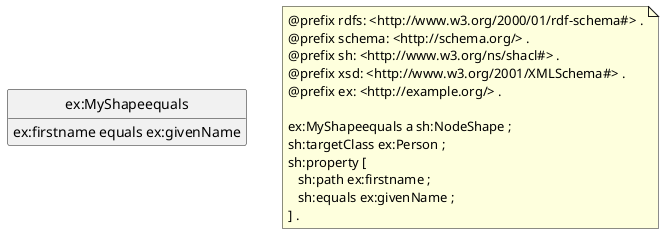 @startuml
class "ex:MyShapeequals"
"ex:MyShapeequals" : ex:firstname equals ex:givenName

note as N1
@prefix rdfs: <http://www.w3.org/2000/01/rdf-schema#> .
@prefix schema: <http://schema.org/> .
@prefix sh: <http://www.w3.org/ns/shacl#> .
@prefix xsd: <http://www.w3.org/2001/XMLSchema#> .
@prefix ex: <http://example.org/> .

ex:MyShapeequals a sh:NodeShape ;
sh:targetClass ex:Person ;
sh:property [
   sh:path ex:firstname ;
   sh:equals ex:givenName ;
] .
end note

hide circle
hide empty members
@enduml
